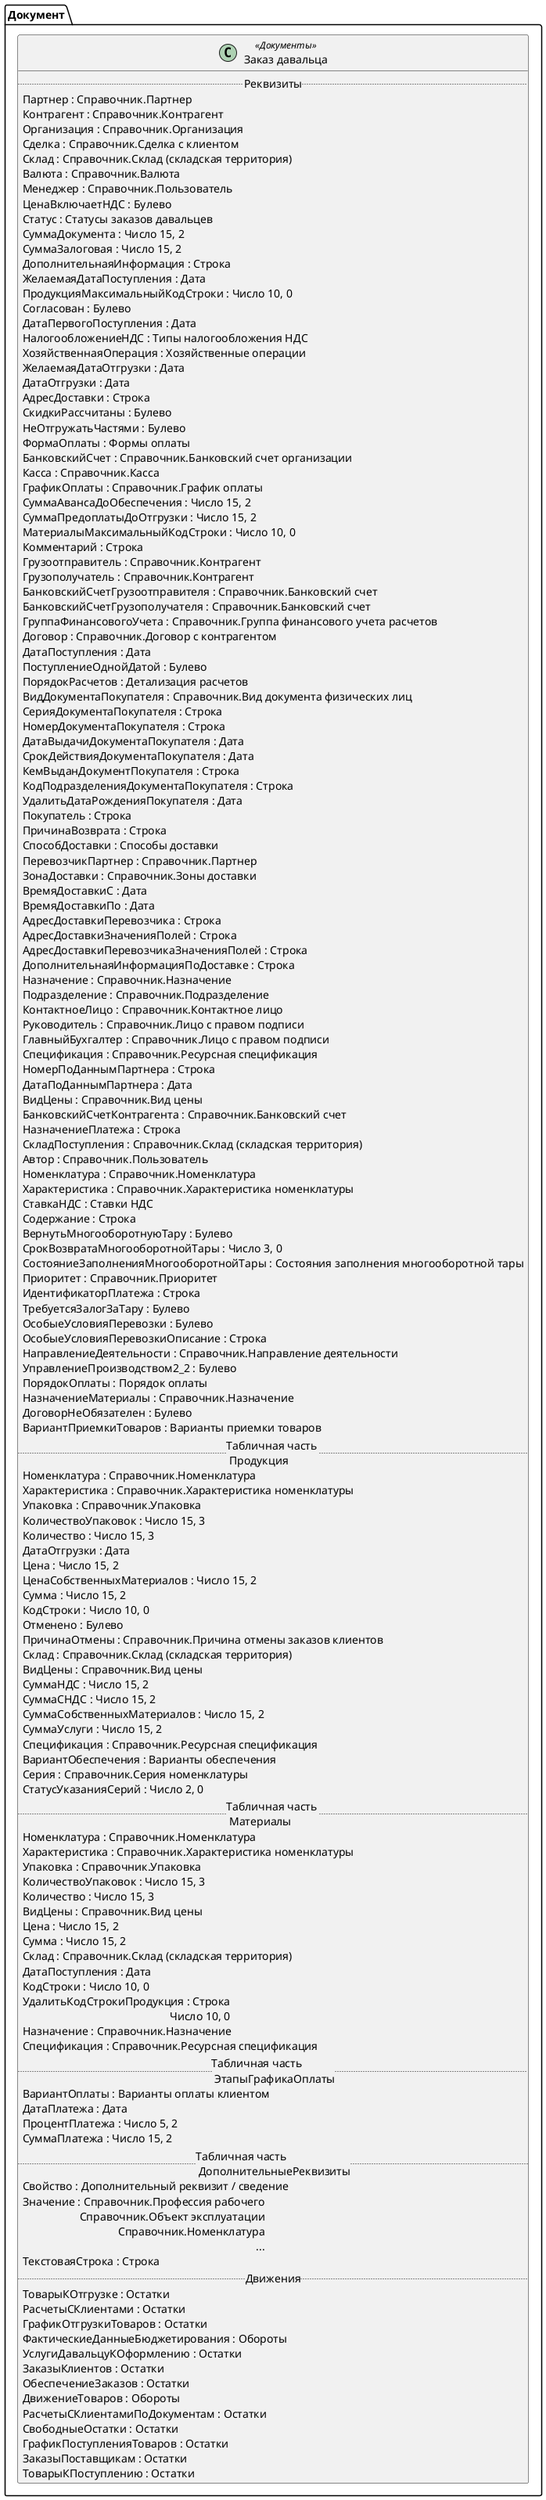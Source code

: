 ﻿@startuml ЗаказДавальца
'!include templates.wsd
'..\include templates.wsd
class Документ.ЗаказДавальца as "Заказ давальца" <<Документы>>
{
..Реквизиты..
Партнер : Справочник.Партнер
Контрагент : Справочник.Контрагент
Организация : Справочник.Организация
Сделка : Справочник.Сделка с клиентом
Склад : Справочник.Склад (складская территория)
Валюта : Справочник.Валюта
Менеджер : Справочник.Пользователь
ЦенаВключаетНДС : Булево
Статус : Статусы заказов давальцев
СуммаДокумента : Число 15, 2
СуммаЗалоговая : Число 15, 2
ДополнительнаяИнформация : Строка
ЖелаемаяДатаПоступления : Дата
ПродукцияМаксимальныйКодСтроки : Число 10, 0
Согласован : Булево
ДатаПервогоПоступления : Дата
НалогообложениеНДС : Типы налогообложения НДС
ХозяйственнаяОперация : Хозяйственные операции
ЖелаемаяДатаОтгрузки : Дата
ДатаОтгрузки : Дата
АдресДоставки : Строка
СкидкиРассчитаны : Булево
НеОтгружатьЧастями : Булево
ФормаОплаты : Формы оплаты
БанковскийСчет : Справочник.Банковский счет организации
Касса : Справочник.Касса
ГрафикОплаты : Справочник.График оплаты
СуммаАвансаДоОбеспечения : Число 15, 2
СуммаПредоплатыДоОтгрузки : Число 15, 2
МатериалыМаксимальныйКодСтроки : Число 10, 0
Комментарий : Строка
Грузоотправитель : Справочник.Контрагент
Грузополучатель : Справочник.Контрагент
БанковскийСчетГрузоотправителя : Справочник.Банковский счет
БанковскийСчетГрузополучателя : Справочник.Банковский счет
ГруппаФинансовогоУчета : Справочник.Группа финансового учета расчетов
Договор : Справочник.Договор с контрагентом
ДатаПоступления : Дата
ПоступлениеОднойДатой : Булево
ПорядокРасчетов : Детализация расчетов
ВидДокументаПокупателя : Справочник.Вид документа физических лиц
СерияДокументаПокупателя : Строка
НомерДокументаПокупателя : Строка
ДатаВыдачиДокументаПокупателя : Дата
СрокДействияДокументаПокупателя : Дата
КемВыданДокументПокупателя : Строка
КодПодразделенияДокументаПокупателя : Строка
УдалитьДатаРожденияПокупателя : Дата
Покупатель : Строка
ПричинаВозврата : Строка
СпособДоставки : Способы доставки
ПеревозчикПартнер : Справочник.Партнер
ЗонаДоставки : Справочник.Зоны доставки
ВремяДоставкиС : Дата
ВремяДоставкиПо : Дата
АдресДоставкиПеревозчика : Строка
АдресДоставкиЗначенияПолей : Строка
АдресДоставкиПеревозчикаЗначенияПолей : Строка
ДополнительнаяИнформацияПоДоставке : Строка
Назначение : Справочник.Назначение
Подразделение : Справочник.Подразделение
КонтактноеЛицо : Справочник.Контактное лицо
Руководитель : Справочник.Лицо с правом подписи
ГлавныйБухгалтер : Справочник.Лицо с правом подписи
Спецификация : Справочник.Ресурсная спецификация
НомерПоДаннымПартнера : Строка
ДатаПоДаннымПартнера : Дата
ВидЦены : Справочник.Вид цены
БанковскийСчетКонтрагента : Справочник.Банковский счет
НазначениеПлатежа : Строка
СкладПоступления : Справочник.Склад (складская территория)
Автор : Справочник.Пользователь
Номенклатура : Справочник.Номенклатура
Характеристика : Справочник.Характеристика номенклатуры
СтавкаНДС : Ставки НДС
Содержание : Строка
ВернутьМногооборотнуюТару : Булево
СрокВозвратаМногооборотнойТары : Число 3, 0
СостояниеЗаполненияМногооборотнойТары : Состояния заполнения многооборотной тары
Приоритет : Справочник.Приоритет
ИдентификаторПлатежа : Строка
ТребуетсяЗалогЗаТару : Булево
ОсобыеУсловияПеревозки : Булево
ОсобыеУсловияПеревозкиОписание : Строка
НаправлениеДеятельности : Справочник.Направление деятельности
УправлениеПроизводством2_2 : Булево
ПорядокОплаты : Порядок оплаты
НазначениеМатериалы : Справочник.Назначение
ДоговорНеОбязателен : Булево
ВариантПриемкиТоваров : Варианты приемки товаров
..Табличная часть \n Продукция..
Номенклатура : Справочник.Номенклатура
Характеристика : Справочник.Характеристика номенклатуры
Упаковка : Справочник.Упаковка
КоличествоУпаковок : Число 15, 3
Количество : Число 15, 3
ДатаОтгрузки : Дата
Цена : Число 15, 2
ЦенаСобственныхМатериалов : Число 15, 2
Сумма : Число 15, 2
КодСтроки : Число 10, 0
Отменено : Булево
ПричинаОтмены : Справочник.Причина отмены заказов клиентов
Склад : Справочник.Склад (складская территория)
ВидЦены : Справочник.Вид цены
СуммаНДС : Число 15, 2
СуммаСНДС : Число 15, 2
СуммаСобственныхМатериалов : Число 15, 2
СуммаУслуги : Число 15, 2
Спецификация : Справочник.Ресурсная спецификация
ВариантОбеспечения : Варианты обеспечения
Серия : Справочник.Серия номенклатуры
СтатусУказанияСерий : Число 2, 0
..Табличная часть \n Материалы..
Номенклатура : Справочник.Номенклатура
Характеристика : Справочник.Характеристика номенклатуры
Упаковка : Справочник.Упаковка
КоличествоУпаковок : Число 15, 3
Количество : Число 15, 3
ВидЦены : Справочник.Вид цены
Цена : Число 15, 2
Сумма : Число 15, 2
Склад : Справочник.Склад (складская территория)
ДатаПоступления : Дата
КодСтроки : Число 10, 0
УдалитьКодСтрокиПродукция : Строка\rЧисло 10, 0
Назначение : Справочник.Назначение
Спецификация : Справочник.Ресурсная спецификация
..Табличная часть \n ЭтапыГрафикаОплаты..
ВариантОплаты : Варианты оплаты клиентом
ДатаПлатежа : Дата
ПроцентПлатежа : Число 5, 2
СуммаПлатежа : Число 15, 2
..Табличная часть \n ДополнительныеРеквизиты..
Свойство : Дополнительный реквизит / сведение
Значение : Справочник.Профессия рабочего\rСправочник.Объект эксплуатации\rСправочник.Номенклатура\r...
ТекстоваяСтрока : Строка
..Движения..
ТоварыКОтгрузке : Остатки
РасчетыСКлиентами : Остатки
ГрафикОтгрузкиТоваров : Остатки
ФактическиеДанныеБюджетирования : Обороты
УслугиДавальцуКОформлению : Остатки
ЗаказыКлиентов : Остатки
ОбеспечениеЗаказов : Остатки
ДвижениеТоваров : Обороты
РасчетыСКлиентамиПоДокументам : Остатки
СвободныеОстатки : Остатки
ГрафикПоступленияТоваров : Остатки
ЗаказыПоставщикам : Остатки
ТоварыКПоступлению : Остатки
}
@enduml
